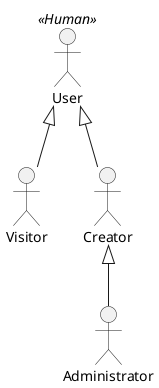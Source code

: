 @startuml Actors
actor User as A1 << Human >>
actor Visitor as A2
actor Creator as A3
actor Administrator as A5
A1 <|-down- A3
A1 <|-down- A2
A3 <|-down- A5


@enduml